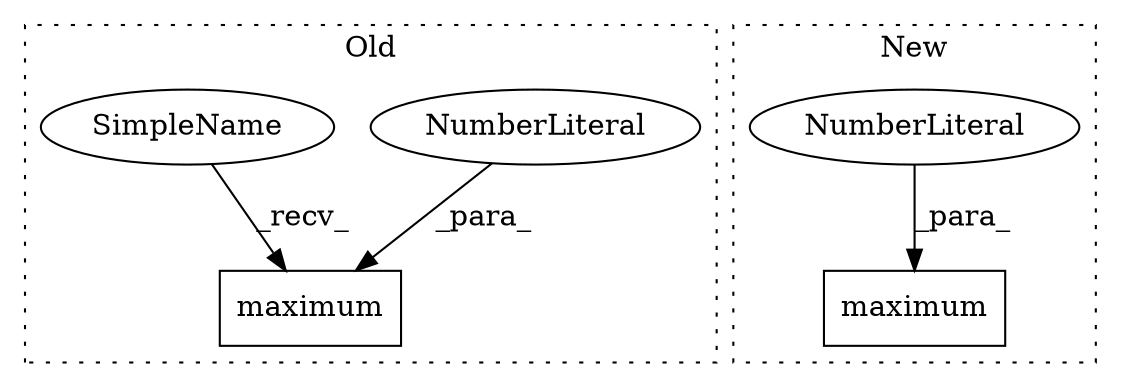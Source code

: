 digraph G {
subgraph cluster0 {
3 [label="maximum" a="32" s="8919,8934" l="8,1" shape="box"];
4 [label="NumberLiteral" a="34" s="8927" l="1" shape="ellipse"];
5 [label="SimpleName" a="42" s="8913" l="5" shape="ellipse"];
label = "Old";
style="dotted";
}
subgraph cluster1 {
1 [label="maximum" a="32" s="8803,8830" l="8,1" shape="box"];
2 [label="NumberLiteral" a="34" s="8811" l="1" shape="ellipse"];
label = "New";
style="dotted";
}
2 -> 1 [label="_para_"];
4 -> 3 [label="_para_"];
5 -> 3 [label="_recv_"];
}